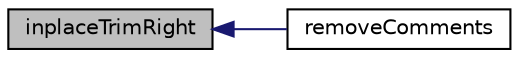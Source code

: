 digraph "inplaceTrimRight"
{
  bgcolor="transparent";
  edge [fontname="Helvetica",fontsize="10",labelfontname="Helvetica",labelfontsize="10"];
  node [fontname="Helvetica",fontsize="10",shape=record];
  rankdir="LR";
  Node1 [label="inplaceTrimRight",height=0.2,width=0.4,color="black", fillcolor="grey75", style="filled" fontcolor="black"];
  Node1 -> Node2 [dir="back",color="midnightblue",fontsize="10",style="solid",fontname="Helvetica"];
  Node2 [label="removeComments",height=0.2,width=0.4,color="black",URL="$namespaceFoam_1_1stringOps.html#abfc8cdae006ac65be32c9e30d92bb6c5",tooltip="Return string with C/C++ comments removed. "];
}
